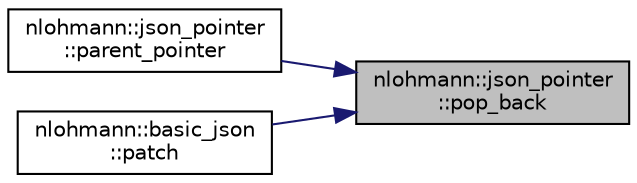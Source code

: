 digraph "nlohmann::json_pointer::pop_back"
{
 // LATEX_PDF_SIZE
  edge [fontname="Helvetica",fontsize="10",labelfontname="Helvetica",labelfontsize="10"];
  node [fontname="Helvetica",fontsize="10",shape=record];
  rankdir="RL";
  Node1 [label="nlohmann::json_pointer\l::pop_back",height=0.2,width=0.4,color="black", fillcolor="grey75", style="filled", fontcolor="black",tooltip="remove last reference token"];
  Node1 -> Node2 [dir="back",color="midnightblue",fontsize="10",style="solid",fontname="Helvetica"];
  Node2 [label="nlohmann::json_pointer\l::parent_pointer",height=0.2,width=0.4,color="black", fillcolor="white", style="filled",URL="$classnlohmann_1_1json__pointer.html#afdaacce1edb7145e0434e014f0e8685a",tooltip="returns the parent of this JSON pointer"];
  Node1 -> Node3 [dir="back",color="midnightblue",fontsize="10",style="solid",fontname="Helvetica"];
  Node3 [label="nlohmann::basic_json\l::patch",height=0.2,width=0.4,color="black", fillcolor="white", style="filled",URL="$classnlohmann_1_1basic__json.html#adcc786998f220a5b3083ee8a37c4553e",tooltip="applies a JSON patch"];
}
